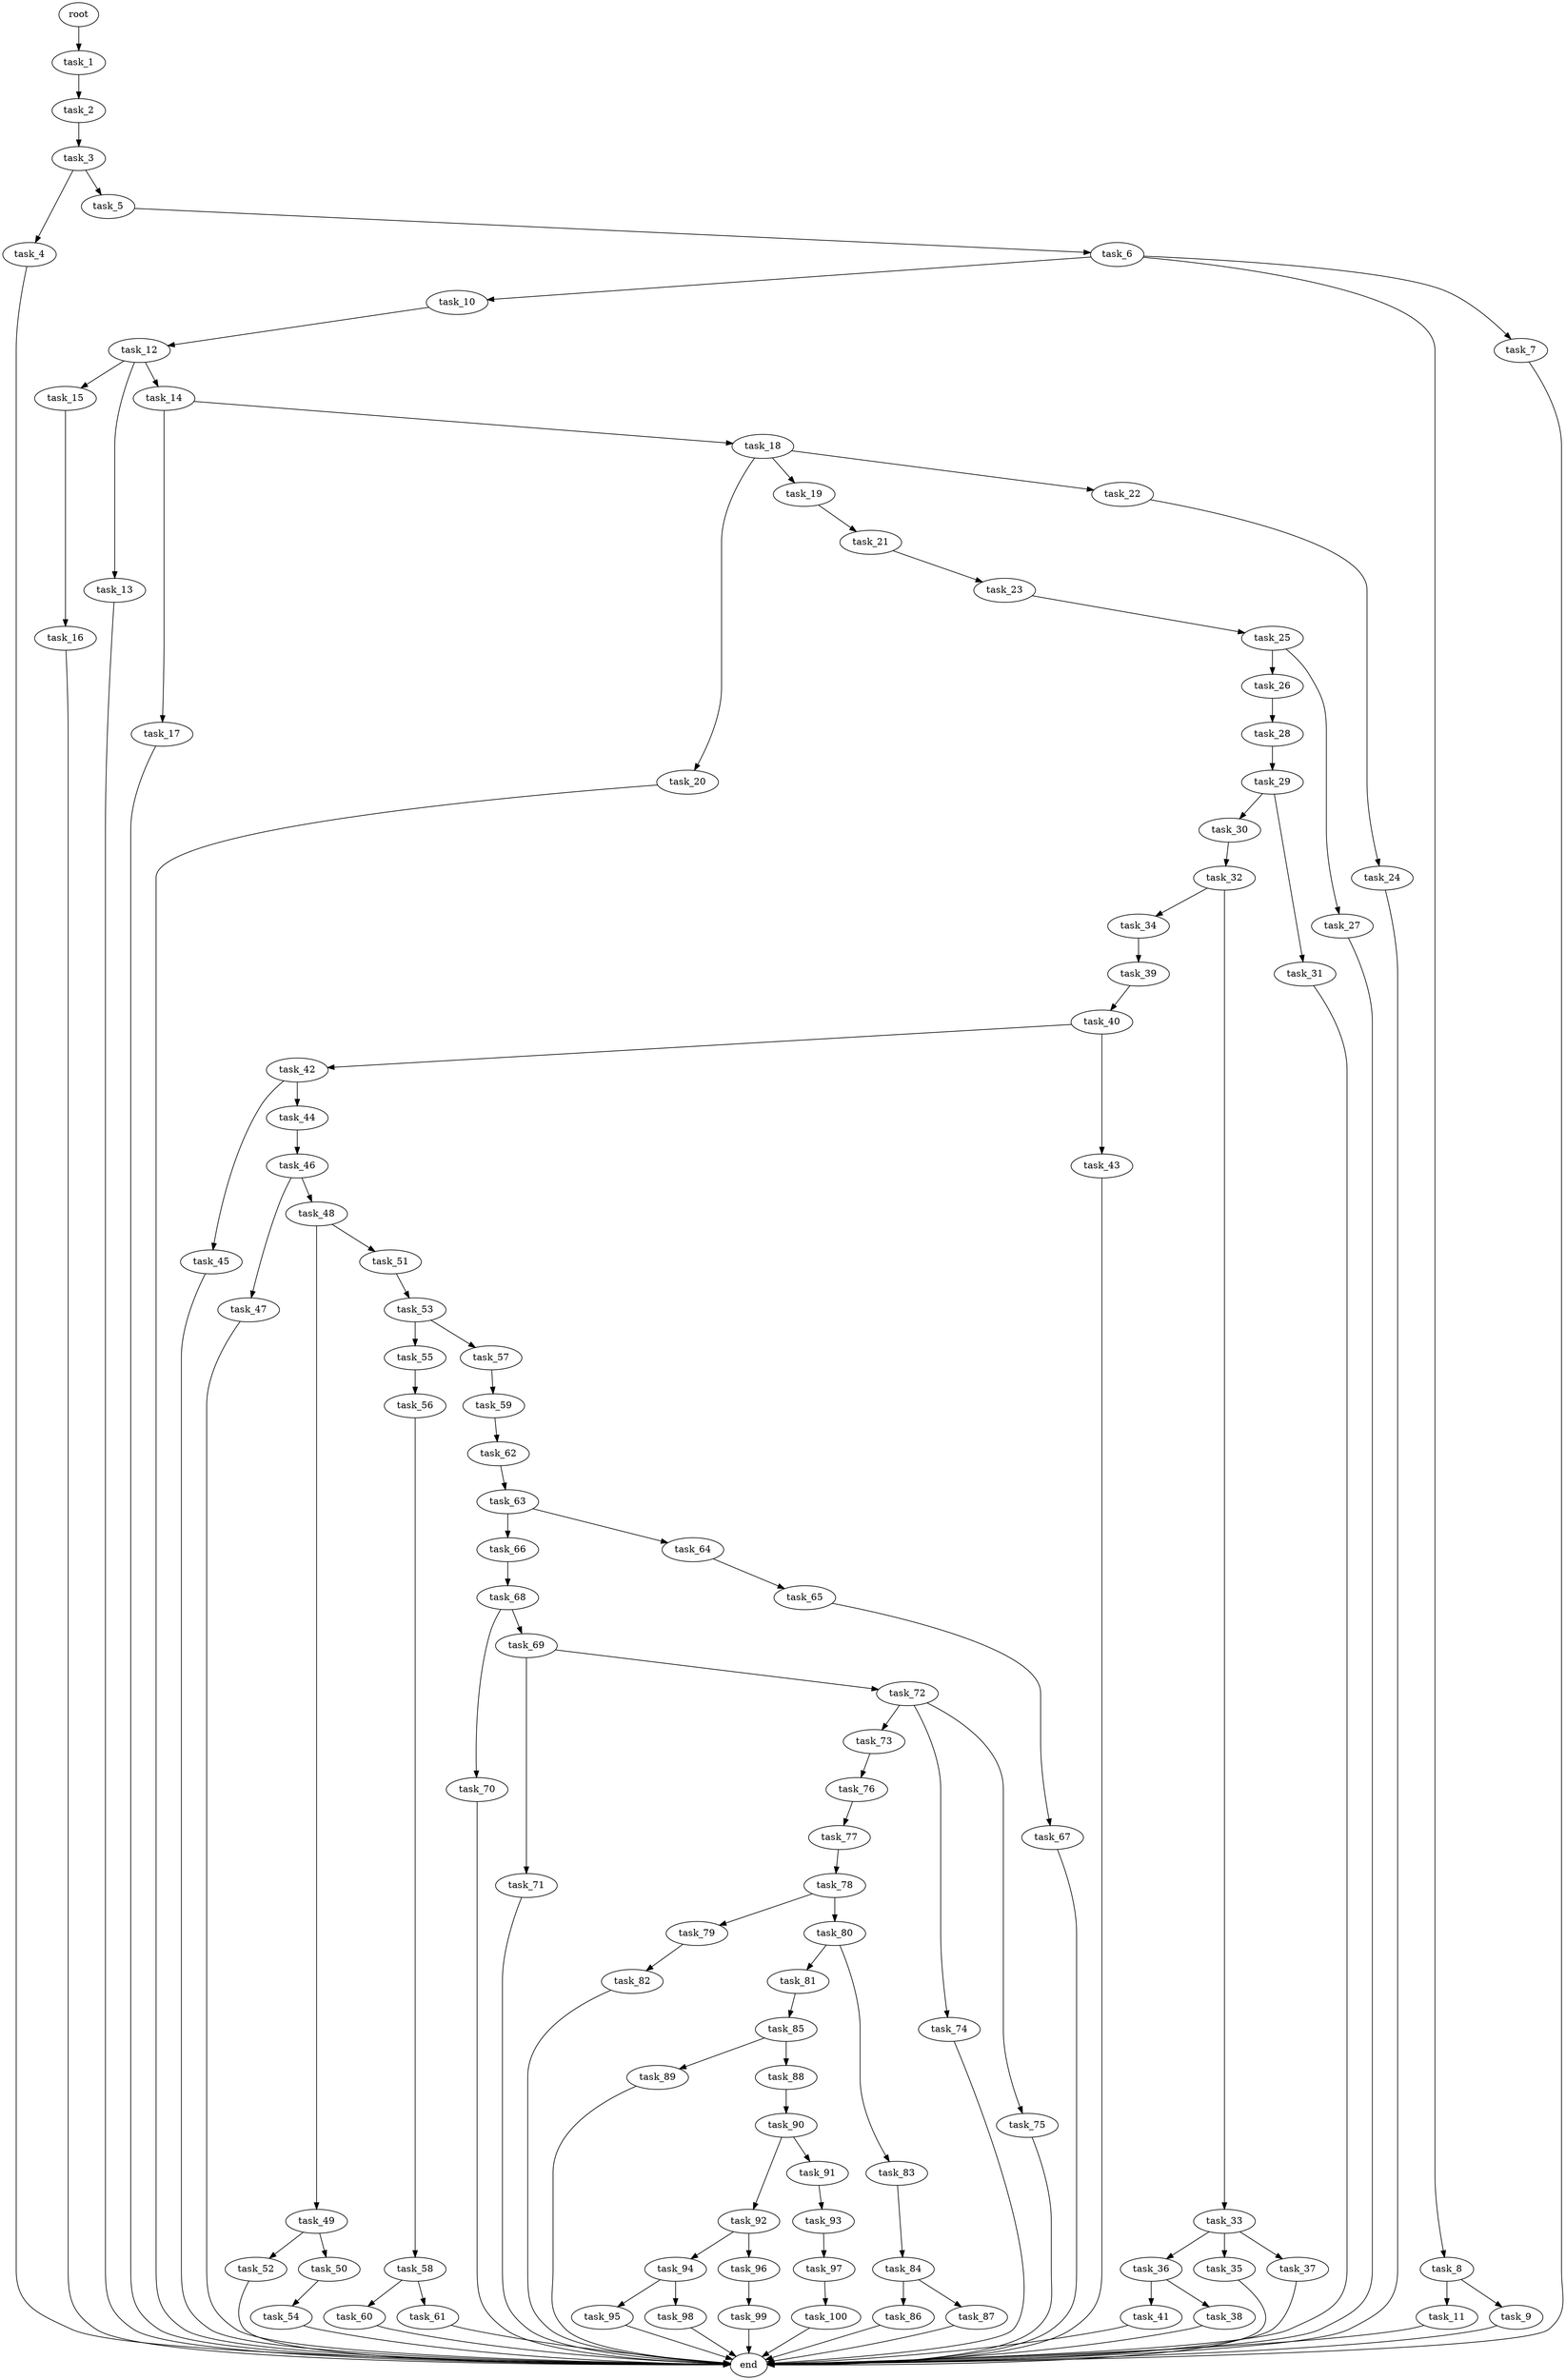 digraph G {
  task_15 [size="1.660663e+11"];
  task_77 [size="4.087063e+11"];
  task_62 [size="8.403331e+11"];
  task_59 [size="6.174432e+11"];
  task_20 [size="8.603416e+11"];
  task_17 [size="2.238692e+10"];
  task_89 [size="7.874204e+11"];
  task_24 [size="4.190875e+11"];
  task_92 [size="5.840957e+11"];
  task_85 [size="8.907755e+11"];
  task_23 [size="2.471506e+11"];
  task_73 [size="8.209294e+11"];
  task_63 [size="2.725781e+11"];
  task_45 [size="1.530458e+11"];
  task_11 [size="9.199602e+11"];
  task_13 [size="8.877705e+11"];
  task_54 [size="9.632069e+11"];
  task_58 [size="4.536687e+11"];
  task_55 [size="4.715707e+11"];
  task_60 [size="7.277611e+11"];
  task_61 [size="8.075355e+11"];
  task_56 [size="7.726581e+11"];
  task_16 [size="6.985530e+11"];
  task_30 [size="2.731831e+11"];
  task_76 [size="8.196699e+11"];
  task_74 [size="1.596153e+11"];
  task_47 [size="8.381331e+11"];
  task_81 [size="8.255702e+11"];
  task_34 [size="1.072366e+11"];
  task_25 [size="6.426699e+11"];
  task_44 [size="1.690245e+11"];
  task_67 [size="5.264443e+11"];
  task_29 [size="2.202053e+11"];
  end [size="0.000000e+00"];
  task_66 [size="5.065546e+11"];
  task_2 [size="8.813755e+11"];
  task_4 [size="7.500899e+11"];
  task_86 [size="3.498454e+11"];
  task_64 [size="8.522022e+11"];
  task_36 [size="8.323810e+11"];
  task_71 [size="8.990224e+11"];
  task_94 [size="8.095250e+10"];
  task_95 [size="5.540146e+11"];
  task_96 [size="3.183997e+11"];
  task_48 [size="1.538373e+11"];
  task_53 [size="6.750488e+11"];
  task_5 [size="3.839023e+11"];
  task_79 [size="7.585536e+11"];
  task_52 [size="1.009026e+11"];
  task_31 [size="2.575735e+11"];
  task_1 [size="4.017045e+11"];
  task_82 [size="4.868198e+11"];
  task_19 [size="9.625481e+11"];
  task_40 [size="5.001821e+11"];
  task_57 [size="2.993194e+11"];
  task_83 [size="7.026526e+10"];
  task_6 [size="7.934232e+11"];
  task_80 [size="8.710168e+10"];
  task_22 [size="8.798248e+11"];
  task_99 [size="9.685320e+11"];
  task_100 [size="6.005141e+10"];
  task_84 [size="9.259500e+11"];
  task_90 [size="5.855359e+11"];
  task_49 [size="5.102965e+10"];
  task_3 [size="6.767571e+11"];
  task_14 [size="8.346678e+11"];
  task_18 [size="8.146285e+10"];
  task_42 [size="1.910320e+11"];
  task_10 [size="2.707836e+09"];
  task_70 [size="9.068600e+11"];
  task_78 [size="2.272395e+11"];
  task_50 [size="5.598569e+11"];
  task_21 [size="5.356795e+11"];
  task_32 [size="3.987186e+10"];
  task_51 [size="8.578279e+11"];
  task_46 [size="8.297411e+11"];
  task_12 [size="1.788057e+11"];
  task_9 [size="7.579579e+11"];
  task_93 [size="9.728233e+11"];
  task_43 [size="2.664295e+11"];
  task_26 [size="9.357207e+11"];
  task_41 [size="3.041800e+10"];
  task_27 [size="9.188869e+11"];
  task_68 [size="2.807414e+11"];
  task_65 [size="9.696262e+11"];
  task_39 [size="7.470115e+11"];
  task_38 [size="2.388718e+11"];
  task_72 [size="5.268211e+11"];
  task_98 [size="2.733463e+11"];
  task_28 [size="5.392124e+11"];
  task_69 [size="9.539788e+11"];
  task_88 [size="9.881070e+11"];
  task_91 [size="9.370213e+11"];
  task_8 [size="2.055575e+10"];
  task_75 [size="1.608125e+11"];
  task_33 [size="4.736234e+10"];
  root [size="0.000000e+00"];
  task_7 [size="8.966431e+11"];
  task_87 [size="1.233709e+10"];
  task_35 [size="4.992856e+10"];
  task_97 [size="4.343581e+11"];
  task_37 [size="5.732423e+11"];

  task_15 -> task_16 [size="6.985530e+08"];
  task_77 -> task_78 [size="2.272395e+08"];
  task_62 -> task_63 [size="2.725781e+08"];
  task_59 -> task_62 [size="8.403331e+08"];
  task_20 -> end [size="1.000000e-12"];
  task_17 -> end [size="1.000000e-12"];
  task_89 -> end [size="1.000000e-12"];
  task_24 -> end [size="1.000000e-12"];
  task_92 -> task_94 [size="8.095250e+07"];
  task_92 -> task_96 [size="3.183997e+08"];
  task_85 -> task_88 [size="9.881070e+08"];
  task_85 -> task_89 [size="7.874204e+08"];
  task_23 -> task_25 [size="6.426699e+08"];
  task_73 -> task_76 [size="8.196699e+08"];
  task_63 -> task_64 [size="8.522022e+08"];
  task_63 -> task_66 [size="5.065546e+08"];
  task_45 -> end [size="1.000000e-12"];
  task_11 -> end [size="1.000000e-12"];
  task_13 -> end [size="1.000000e-12"];
  task_54 -> end [size="1.000000e-12"];
  task_58 -> task_61 [size="8.075355e+08"];
  task_58 -> task_60 [size="7.277611e+08"];
  task_55 -> task_56 [size="7.726581e+08"];
  task_60 -> end [size="1.000000e-12"];
  task_61 -> end [size="1.000000e-12"];
  task_56 -> task_58 [size="4.536687e+08"];
  task_16 -> end [size="1.000000e-12"];
  task_30 -> task_32 [size="3.987186e+07"];
  task_76 -> task_77 [size="4.087063e+08"];
  task_74 -> end [size="1.000000e-12"];
  task_47 -> end [size="1.000000e-12"];
  task_81 -> task_85 [size="8.907755e+08"];
  task_34 -> task_39 [size="7.470115e+08"];
  task_25 -> task_27 [size="9.188869e+08"];
  task_25 -> task_26 [size="9.357207e+08"];
  task_44 -> task_46 [size="8.297411e+08"];
  task_67 -> end [size="1.000000e-12"];
  task_29 -> task_30 [size="2.731831e+08"];
  task_29 -> task_31 [size="2.575735e+08"];
  task_66 -> task_68 [size="2.807414e+08"];
  task_2 -> task_3 [size="6.767571e+08"];
  task_4 -> end [size="1.000000e-12"];
  task_86 -> end [size="1.000000e-12"];
  task_64 -> task_65 [size="9.696262e+08"];
  task_36 -> task_41 [size="3.041800e+07"];
  task_36 -> task_38 [size="2.388718e+08"];
  task_71 -> end [size="1.000000e-12"];
  task_94 -> task_95 [size="5.540146e+08"];
  task_94 -> task_98 [size="2.733463e+08"];
  task_95 -> end [size="1.000000e-12"];
  task_96 -> task_99 [size="9.685320e+08"];
  task_48 -> task_49 [size="5.102965e+07"];
  task_48 -> task_51 [size="8.578279e+08"];
  task_53 -> task_55 [size="4.715707e+08"];
  task_53 -> task_57 [size="2.993194e+08"];
  task_5 -> task_6 [size="7.934232e+08"];
  task_79 -> task_82 [size="4.868198e+08"];
  task_52 -> end [size="1.000000e-12"];
  task_31 -> end [size="1.000000e-12"];
  task_1 -> task_2 [size="8.813755e+08"];
  task_82 -> end [size="1.000000e-12"];
  task_19 -> task_21 [size="5.356795e+08"];
  task_40 -> task_43 [size="2.664295e+08"];
  task_40 -> task_42 [size="1.910320e+08"];
  task_57 -> task_59 [size="6.174432e+08"];
  task_83 -> task_84 [size="9.259500e+08"];
  task_6 -> task_10 [size="2.707836e+06"];
  task_6 -> task_7 [size="8.966431e+08"];
  task_6 -> task_8 [size="2.055575e+07"];
  task_80 -> task_81 [size="8.255702e+08"];
  task_80 -> task_83 [size="7.026526e+07"];
  task_22 -> task_24 [size="4.190875e+08"];
  task_99 -> end [size="1.000000e-12"];
  task_100 -> end [size="1.000000e-12"];
  task_84 -> task_87 [size="1.233709e+07"];
  task_84 -> task_86 [size="3.498454e+08"];
  task_90 -> task_91 [size="9.370213e+08"];
  task_90 -> task_92 [size="5.840957e+08"];
  task_49 -> task_52 [size="1.009026e+08"];
  task_49 -> task_50 [size="5.598569e+08"];
  task_3 -> task_4 [size="7.500899e+08"];
  task_3 -> task_5 [size="3.839023e+08"];
  task_14 -> task_18 [size="8.146285e+07"];
  task_14 -> task_17 [size="2.238692e+07"];
  task_18 -> task_20 [size="8.603416e+08"];
  task_18 -> task_19 [size="9.625481e+08"];
  task_18 -> task_22 [size="8.798248e+08"];
  task_42 -> task_45 [size="1.530458e+08"];
  task_42 -> task_44 [size="1.690245e+08"];
  task_10 -> task_12 [size="1.788057e+08"];
  task_70 -> end [size="1.000000e-12"];
  task_78 -> task_79 [size="7.585536e+08"];
  task_78 -> task_80 [size="8.710168e+07"];
  task_50 -> task_54 [size="9.632069e+08"];
  task_21 -> task_23 [size="2.471506e+08"];
  task_32 -> task_34 [size="1.072366e+08"];
  task_32 -> task_33 [size="4.736234e+07"];
  task_51 -> task_53 [size="6.750488e+08"];
  task_46 -> task_48 [size="1.538373e+08"];
  task_46 -> task_47 [size="8.381331e+08"];
  task_12 -> task_14 [size="8.346678e+08"];
  task_12 -> task_13 [size="8.877705e+08"];
  task_12 -> task_15 [size="1.660663e+08"];
  task_9 -> end [size="1.000000e-12"];
  task_93 -> task_97 [size="4.343581e+08"];
  task_43 -> end [size="1.000000e-12"];
  task_26 -> task_28 [size="5.392124e+08"];
  task_41 -> end [size="1.000000e-12"];
  task_27 -> end [size="1.000000e-12"];
  task_68 -> task_69 [size="9.539788e+08"];
  task_68 -> task_70 [size="9.068600e+08"];
  task_65 -> task_67 [size="5.264443e+08"];
  task_39 -> task_40 [size="5.001821e+08"];
  task_38 -> end [size="1.000000e-12"];
  task_72 -> task_73 [size="8.209294e+08"];
  task_72 -> task_75 [size="1.608125e+08"];
  task_72 -> task_74 [size="1.596153e+08"];
  task_98 -> end [size="1.000000e-12"];
  task_28 -> task_29 [size="2.202053e+08"];
  task_69 -> task_72 [size="5.268211e+08"];
  task_69 -> task_71 [size="8.990224e+08"];
  task_88 -> task_90 [size="5.855359e+08"];
  task_91 -> task_93 [size="9.728233e+08"];
  task_8 -> task_9 [size="7.579579e+08"];
  task_8 -> task_11 [size="9.199602e+08"];
  task_75 -> end [size="1.000000e-12"];
  task_33 -> task_35 [size="4.992856e+07"];
  task_33 -> task_36 [size="8.323810e+08"];
  task_33 -> task_37 [size="5.732423e+08"];
  root -> task_1 [size="1.000000e-12"];
  task_7 -> end [size="1.000000e-12"];
  task_87 -> end [size="1.000000e-12"];
  task_35 -> end [size="1.000000e-12"];
  task_97 -> task_100 [size="6.005141e+07"];
  task_37 -> end [size="1.000000e-12"];
}
